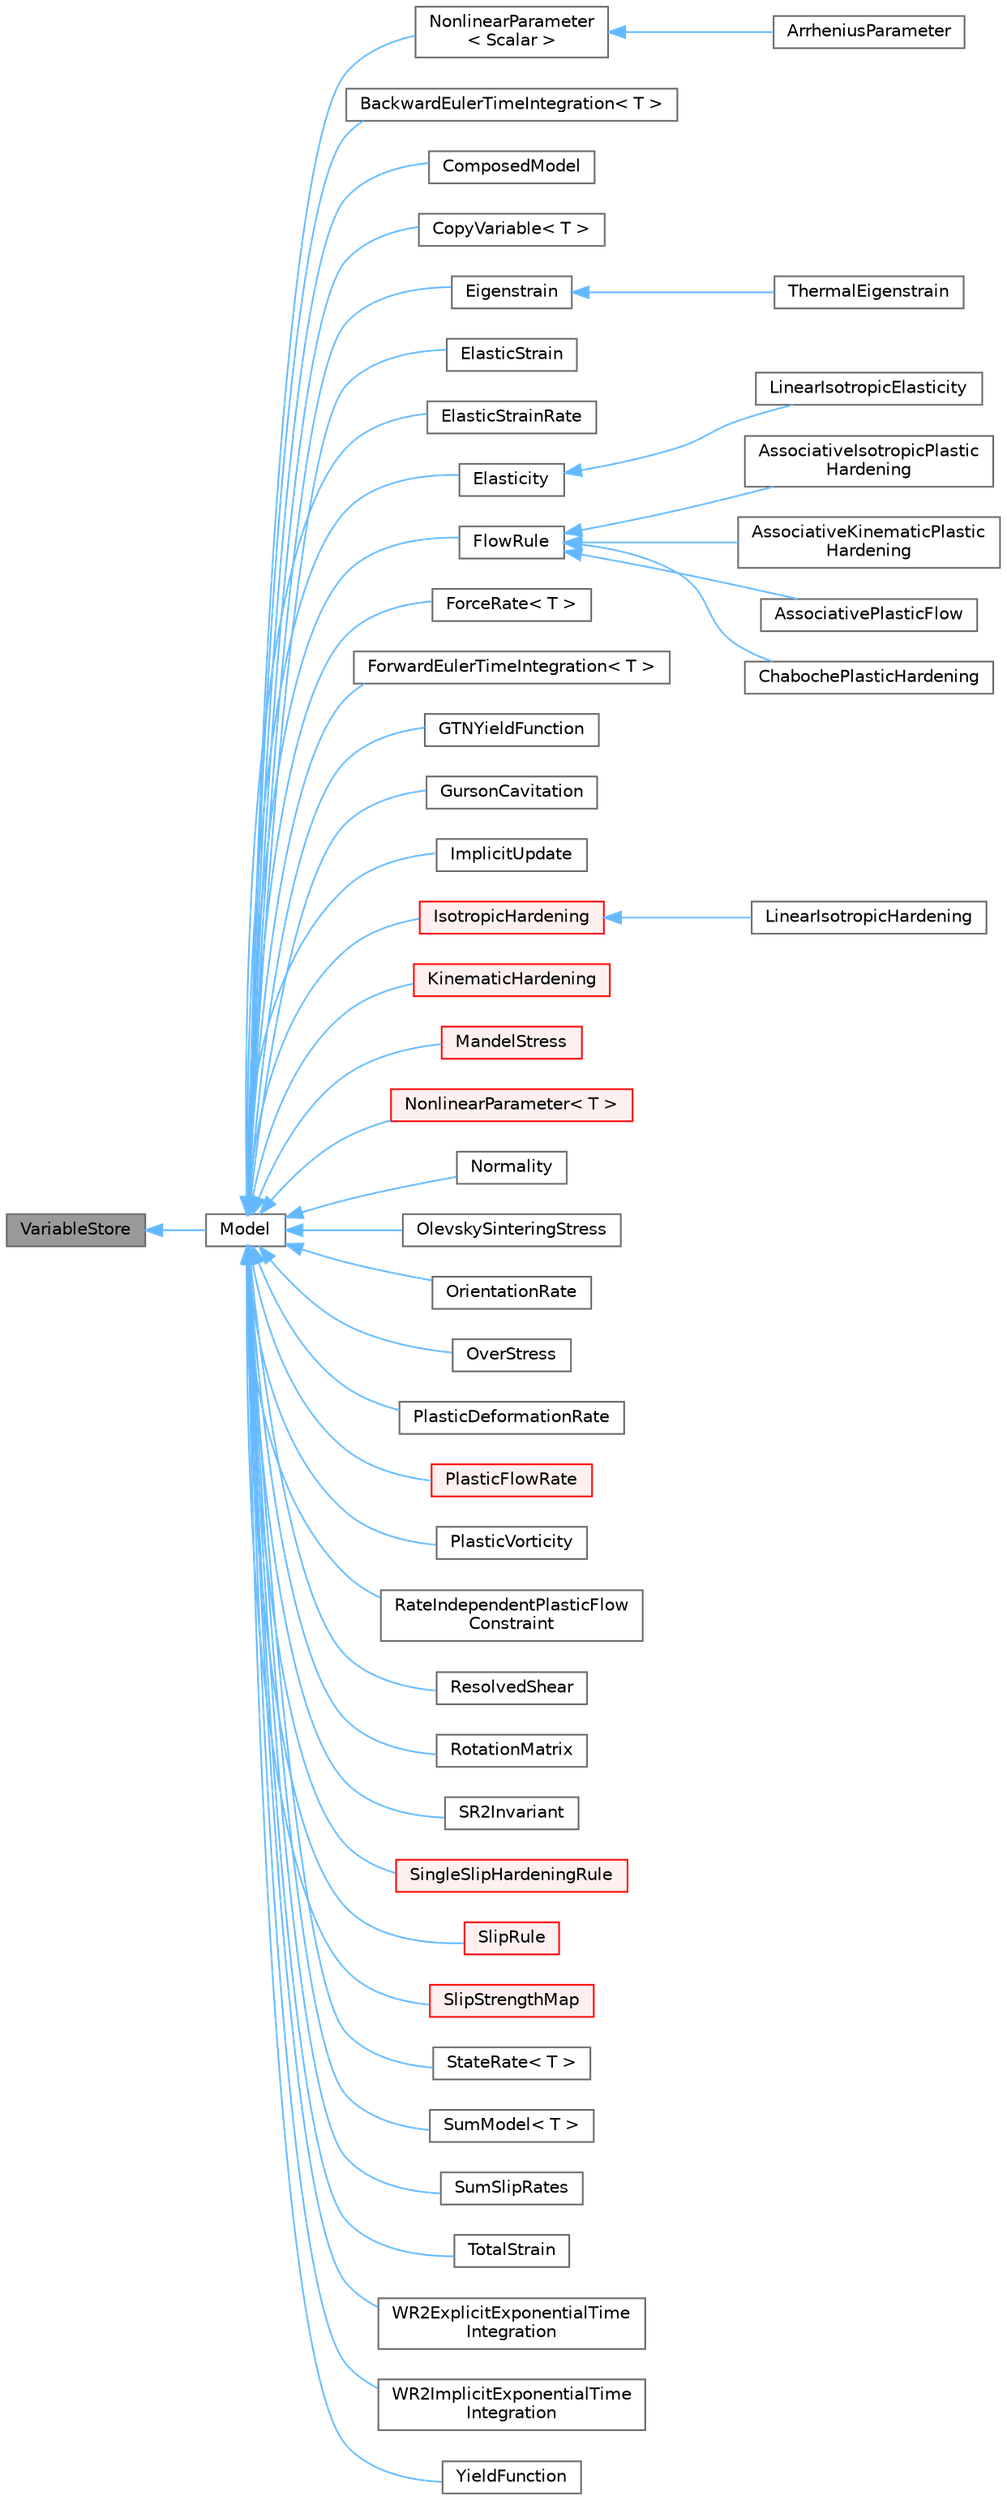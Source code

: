 digraph "VariableStore"
{
 // LATEX_PDF_SIZE
  bgcolor="transparent";
  edge [fontname=Helvetica,fontsize=10,labelfontname=Helvetica,labelfontsize=10];
  node [fontname=Helvetica,fontsize=10,shape=box,height=0.2,width=0.4];
  rankdir="LR";
  Node1 [id="Node000001",label="VariableStore",height=0.2,width=0.4,color="gray40", fillcolor="grey60", style="filled", fontcolor="black",tooltip=" "];
  Node1 -> Node2 [id="edge1_Node000001_Node000002",dir="back",color="steelblue1",style="solid",tooltip=" "];
  Node2 [id="Node000002",label="Model",height=0.2,width=0.4,color="gray40", fillcolor="white", style="filled",URL="$classneml2_1_1Model.html",tooltip="The base class for all constitutive models."];
  Node2 -> Node3 [id="edge2_Node000002_Node000003",dir="back",color="steelblue1",style="solid",tooltip=" "];
  Node3 [id="Node000003",label="NonlinearParameter\l\< Scalar \>",height=0.2,width=0.4,color="gray40", fillcolor="white", style="filled",URL="$classneml2_1_1NonlinearParameter.html",tooltip=" "];
  Node3 -> Node4 [id="edge3_Node000003_Node000004",dir="back",color="steelblue1",style="solid",tooltip=" "];
  Node4 [id="Node000004",label="ArrheniusParameter",height=0.2,width=0.4,color="gray40", fillcolor="white", style="filled",URL="$classneml2_1_1ArrheniusParameter.html",tooltip="A scalar-valued parameter following an Arrhenius type relation."];
  Node2 -> Node5 [id="edge4_Node000002_Node000005",dir="back",color="steelblue1",style="solid",tooltip=" "];
  Node5 [id="Node000005",label="BackwardEulerTimeIntegration\< T \>",height=0.2,width=0.4,color="gray40", fillcolor="white", style="filled",URL="$classneml2_1_1BackwardEulerTimeIntegration.html",tooltip=" "];
  Node2 -> Node6 [id="edge5_Node000002_Node000006",dir="back",color="steelblue1",style="solid",tooltip=" "];
  Node6 [id="Node000006",label="ComposedModel",height=0.2,width=0.4,color="gray40", fillcolor="white", style="filled",URL="$classneml2_1_1ComposedModel.html",tooltip=" "];
  Node2 -> Node7 [id="edge6_Node000002_Node000007",dir="back",color="steelblue1",style="solid",tooltip=" "];
  Node7 [id="Node000007",label="CopyVariable\< T \>",height=0.2,width=0.4,color="gray40", fillcolor="white", style="filled",URL="$classneml2_1_1CopyVariable.html",tooltip="Copy the value of a variable into another variable."];
  Node2 -> Node8 [id="edge7_Node000002_Node000008",dir="back",color="steelblue1",style="solid",tooltip=" "];
  Node8 [id="Node000008",label="Eigenstrain",height=0.2,width=0.4,color="gray40", fillcolor="white", style="filled",URL="$classneml2_1_1Eigenstrain.html",tooltip=" "];
  Node8 -> Node9 [id="edge8_Node000008_Node000009",dir="back",color="steelblue1",style="solid",tooltip=" "];
  Node9 [id="Node000009",label="ThermalEigenstrain",height=0.2,width=0.4,color="gray40", fillcolor="white", style="filled",URL="$classneml2_1_1ThermalEigenstrain.html",tooltip=" "];
  Node2 -> Node10 [id="edge9_Node000002_Node000010",dir="back",color="steelblue1",style="solid",tooltip=" "];
  Node10 [id="Node000010",label="ElasticStrain",height=0.2,width=0.4,color="gray40", fillcolor="white", style="filled",URL="$classneml2_1_1ElasticStrain.html",tooltip=" "];
  Node2 -> Node11 [id="edge10_Node000002_Node000011",dir="back",color="steelblue1",style="solid",tooltip=" "];
  Node11 [id="Node000011",label="ElasticStrainRate",height=0.2,width=0.4,color="gray40", fillcolor="white", style="filled",URL="$classneml2_1_1ElasticStrainRate.html",tooltip="Calculate the elastic strain rate from crystal model kinematics."];
  Node2 -> Node12 [id="edge11_Node000002_Node000012",dir="back",color="steelblue1",style="solid",tooltip=" "];
  Node12 [id="Node000012",label="Elasticity",height=0.2,width=0.4,color="gray40", fillcolor="white", style="filled",URL="$classneml2_1_1Elasticity.html",tooltip=" "];
  Node12 -> Node13 [id="edge12_Node000012_Node000013",dir="back",color="steelblue1",style="solid",tooltip=" "];
  Node13 [id="Node000013",label="LinearIsotropicElasticity",height=0.2,width=0.4,color="gray40", fillcolor="white", style="filled",URL="$classneml2_1_1LinearIsotropicElasticity.html",tooltip=" "];
  Node2 -> Node14 [id="edge13_Node000002_Node000014",dir="back",color="steelblue1",style="solid",tooltip=" "];
  Node14 [id="Node000014",label="FlowRule",height=0.2,width=0.4,color="gray40", fillcolor="white", style="filled",URL="$classneml2_1_1FlowRule.html",tooltip=" "];
  Node14 -> Node15 [id="edge14_Node000014_Node000015",dir="back",color="steelblue1",style="solid",tooltip=" "];
  Node15 [id="Node000015",label="AssociativeIsotropicPlastic\lHardening",height=0.2,width=0.4,color="gray40", fillcolor="white", style="filled",URL="$classneml2_1_1AssociativeIsotropicPlasticHardening.html",tooltip=" "];
  Node14 -> Node16 [id="edge15_Node000014_Node000016",dir="back",color="steelblue1",style="solid",tooltip=" "];
  Node16 [id="Node000016",label="AssociativeKinematicPlastic\lHardening",height=0.2,width=0.4,color="gray40", fillcolor="white", style="filled",URL="$classneml2_1_1AssociativeKinematicPlasticHardening.html",tooltip=" "];
  Node14 -> Node17 [id="edge16_Node000014_Node000017",dir="back",color="steelblue1",style="solid",tooltip=" "];
  Node17 [id="Node000017",label="AssociativePlasticFlow",height=0.2,width=0.4,color="gray40", fillcolor="white", style="filled",URL="$classneml2_1_1AssociativePlasticFlow.html",tooltip=" "];
  Node14 -> Node18 [id="edge17_Node000014_Node000018",dir="back",color="steelblue1",style="solid",tooltip=" "];
  Node18 [id="Node000018",label="ChabochePlasticHardening",height=0.2,width=0.4,color="gray40", fillcolor="white", style="filled",URL="$classneml2_1_1ChabochePlasticHardening.html",tooltip=" "];
  Node2 -> Node19 [id="edge18_Node000002_Node000019",dir="back",color="steelblue1",style="solid",tooltip=" "];
  Node19 [id="Node000019",label="ForceRate\< T \>",height=0.2,width=0.4,color="gray40", fillcolor="white", style="filled",URL="$classneml2_1_1ForceRate.html",tooltip=" "];
  Node2 -> Node20 [id="edge19_Node000002_Node000020",dir="back",color="steelblue1",style="solid",tooltip=" "];
  Node20 [id="Node000020",label="ForwardEulerTimeIntegration\< T \>",height=0.2,width=0.4,color="gray40", fillcolor="white", style="filled",URL="$classneml2_1_1ForwardEulerTimeIntegration.html",tooltip=" "];
  Node2 -> Node21 [id="edge20_Node000002_Node000021",dir="back",color="steelblue1",style="solid",tooltip=" "];
  Node21 [id="Node000021",label="GTNYieldFunction",height=0.2,width=0.4,color="gray40", fillcolor="white", style="filled",URL="$classneml2_1_1GTNYieldFunction.html",tooltip=" "];
  Node2 -> Node22 [id="edge21_Node000002_Node000022",dir="back",color="steelblue1",style="solid",tooltip=" "];
  Node22 [id="Node000022",label="GursonCavitation",height=0.2,width=0.4,color="gray40", fillcolor="white", style="filled",URL="$classneml2_1_1GursonCavitation.html",tooltip=" "];
  Node2 -> Node23 [id="edge22_Node000002_Node000023",dir="back",color="steelblue1",style="solid",tooltip=" "];
  Node23 [id="Node000023",label="ImplicitUpdate",height=0.2,width=0.4,color="gray40", fillcolor="white", style="filled",URL="$classneml2_1_1ImplicitUpdate.html",tooltip=" "];
  Node2 -> Node24 [id="edge23_Node000002_Node000024",dir="back",color="steelblue1",style="solid",tooltip=" "];
  Node24 [id="Node000024",label="IsotropicHardening",height=0.2,width=0.4,color="red", fillcolor="#FFF0F0", style="filled",URL="$classneml2_1_1IsotropicHardening.html",tooltip=" "];
  Node24 -> Node25 [id="edge24_Node000024_Node000025",dir="back",color="steelblue1",style="solid",tooltip=" "];
  Node25 [id="Node000025",label="LinearIsotropicHardening",height=0.2,width=0.4,color="gray40", fillcolor="white", style="filled",URL="$classneml2_1_1LinearIsotropicHardening.html",tooltip="Simple linear map between equivalent strain and hardening."];
  Node2 -> Node27 [id="edge25_Node000002_Node000027",dir="back",color="steelblue1",style="solid",tooltip=" "];
  Node27 [id="Node000027",label="KinematicHardening",height=0.2,width=0.4,color="red", fillcolor="#FFF0F0", style="filled",URL="$classneml2_1_1KinematicHardening.html",tooltip=" "];
  Node2 -> Node29 [id="edge26_Node000002_Node000029",dir="back",color="steelblue1",style="solid",tooltip=" "];
  Node29 [id="Node000029",label="MandelStress",height=0.2,width=0.4,color="red", fillcolor="#FFF0F0", style="filled",URL="$classneml2_1_1MandelStress.html",tooltip=" "];
  Node2 -> Node31 [id="edge27_Node000002_Node000031",dir="back",color="steelblue1",style="solid",tooltip=" "];
  Node31 [id="Node000031",label="NonlinearParameter\< T \>",height=0.2,width=0.4,color="red", fillcolor="#FFF0F0", style="filled",URL="$classneml2_1_1NonlinearParameter.html",tooltip="The base class for nonlinear parameters."];
  Node2 -> Node34 [id="edge28_Node000002_Node000034",dir="back",color="steelblue1",style="solid",tooltip=" "];
  Node34 [id="Node000034",label="Normality",height=0.2,width=0.4,color="gray40", fillcolor="white", style="filled",URL="$classneml2_1_1Normality.html",tooltip=" "];
  Node2 -> Node35 [id="edge29_Node000002_Node000035",dir="back",color="steelblue1",style="solid",tooltip=" "];
  Node35 [id="Node000035",label="OlevskySinteringStress",height=0.2,width=0.4,color="gray40", fillcolor="white", style="filled",URL="$classneml2_1_1OlevskySinteringStress.html",tooltip=" "];
  Node2 -> Node36 [id="edge30_Node000002_Node000036",dir="back",color="steelblue1",style="solid",tooltip=" "];
  Node36 [id="Node000036",label="OrientationRate",height=0.2,width=0.4,color="gray40", fillcolor="white", style="filled",URL="$classneml2_1_1OrientationRate.html",tooltip="Calculate the orientation rate from the crystal model kinetics."];
  Node2 -> Node37 [id="edge31_Node000002_Node000037",dir="back",color="steelblue1",style="solid",tooltip=" "];
  Node37 [id="Node000037",label="OverStress",height=0.2,width=0.4,color="gray40", fillcolor="white", style="filled",URL="$classneml2_1_1OverStress.html",tooltip=" "];
  Node2 -> Node38 [id="edge32_Node000002_Node000038",dir="back",color="steelblue1",style="solid",tooltip=" "];
  Node38 [id="Node000038",label="PlasticDeformationRate",height=0.2,width=0.4,color="gray40", fillcolor="white", style="filled",URL="$classneml2_1_1PlasticDeformationRate.html",tooltip="Plastic deformation rate with the default kinetics."];
  Node2 -> Node39 [id="edge33_Node000002_Node000039",dir="back",color="steelblue1",style="solid",tooltip=" "];
  Node39 [id="Node000039",label="PlasticFlowRate",height=0.2,width=0.4,color="red", fillcolor="#FFF0F0", style="filled",URL="$classneml2_1_1PlasticFlowRate.html",tooltip=" "];
  Node2 -> Node41 [id="edge34_Node000002_Node000041",dir="back",color="steelblue1",style="solid",tooltip=" "];
  Node41 [id="Node000041",label="PlasticVorticity",height=0.2,width=0.4,color="gray40", fillcolor="white", style="filled",URL="$classneml2_1_1PlasticVorticity.html",tooltip="Calculate the plastic vorticity with the default crystal kinetics."];
  Node2 -> Node42 [id="edge35_Node000002_Node000042",dir="back",color="steelblue1",style="solid",tooltip=" "];
  Node42 [id="Node000042",label="RateIndependentPlasticFlow\lConstraint",height=0.2,width=0.4,color="gray40", fillcolor="white", style="filled",URL="$classneml2_1_1RateIndependentPlasticFlowConstraint.html",tooltip=" "];
  Node2 -> Node43 [id="edge36_Node000002_Node000043",dir="back",color="steelblue1",style="solid",tooltip=" "];
  Node43 [id="Node000043",label="ResolvedShear",height=0.2,width=0.4,color="gray40", fillcolor="white", style="filled",URL="$classneml2_1_1ResolvedShear.html",tooltip="Calculate the resolved shears."];
  Node2 -> Node44 [id="edge37_Node000002_Node000044",dir="back",color="steelblue1",style="solid",tooltip=" "];
  Node44 [id="Node000044",label="RotationMatrix",height=0.2,width=0.4,color="gray40", fillcolor="white", style="filled",URL="$classneml2_1_1RotationMatrix.html",tooltip="Convert a Rodrigues vector (Rot) to a second order tensor (R2)."];
  Node2 -> Node45 [id="edge38_Node000002_Node000045",dir="back",color="steelblue1",style="solid",tooltip=" "];
  Node45 [id="Node000045",label="SR2Invariant",height=0.2,width=0.4,color="gray40", fillcolor="white", style="filled",URL="$classneml2_1_1SR2Invariant.html",tooltip=" "];
  Node2 -> Node46 [id="edge39_Node000002_Node000046",dir="back",color="steelblue1",style="solid",tooltip=" "];
  Node46 [id="Node000046",label="SingleSlipHardeningRule",height=0.2,width=0.4,color="red", fillcolor="#FFF0F0", style="filled",URL="$classneml2_1_1SingleSlipHardeningRule.html",tooltip="Any slip rule where all systems share the same strength."];
  Node2 -> Node49 [id="edge40_Node000002_Node000049",dir="back",color="steelblue1",style="solid",tooltip=" "];
  Node49 [id="Node000049",label="SlipRule",height=0.2,width=0.4,color="red", fillcolor="#FFF0F0", style="filled",URL="$classneml2_1_1SlipRule.html",tooltip="Parent class of slip rules, mapping from resolved shear and internal state to slip rates."];
  Node2 -> Node51 [id="edge41_Node000002_Node000051",dir="back",color="steelblue1",style="solid",tooltip=" "];
  Node51 [id="Node000051",label="SlipStrengthMap",height=0.2,width=0.4,color="red", fillcolor="#FFF0F0", style="filled",URL="$classneml2_1_1SlipStrengthMap.html",tooltip="Parent class of maps between internal variables and the slip system strengths."];
  Node2 -> Node53 [id="edge42_Node000002_Node000053",dir="back",color="steelblue1",style="solid",tooltip=" "];
  Node53 [id="Node000053",label="StateRate\< T \>",height=0.2,width=0.4,color="gray40", fillcolor="white", style="filled",URL="$classneml2_1_1StateRate.html",tooltip=" "];
  Node2 -> Node54 [id="edge43_Node000002_Node000054",dir="back",color="steelblue1",style="solid",tooltip=" "];
  Node54 [id="Node000054",label="SumModel\< T \>",height=0.2,width=0.4,color="gray40", fillcolor="white", style="filled",URL="$classneml2_1_1SumModel.html",tooltip=" "];
  Node2 -> Node55 [id="edge44_Node000002_Node000055",dir="back",color="steelblue1",style="solid",tooltip=" "];
  Node55 [id="Node000055",label="SumSlipRates",height=0.2,width=0.4,color="gray40", fillcolor="white", style="filled",URL="$classneml2_1_1SumSlipRates.html",tooltip="A helper model to calculate the sum of the absolute value of the slip rates."];
  Node2 -> Node56 [id="edge45_Node000002_Node000056",dir="back",color="steelblue1",style="solid",tooltip=" "];
  Node56 [id="Node000056",label="TotalStrain",height=0.2,width=0.4,color="gray40", fillcolor="white", style="filled",URL="$classneml2_1_1TotalStrain.html",tooltip=" "];
  Node2 -> Node57 [id="edge46_Node000002_Node000057",dir="back",color="steelblue1",style="solid",tooltip=" "];
  Node57 [id="Node000057",label="WR2ExplicitExponentialTime\lIntegration",height=0.2,width=0.4,color="gray40", fillcolor="white", style="filled",URL="$classneml2_1_1WR2ExplicitExponentialTimeIntegration.html",tooltip="Explicit exponential time integration for rotations."];
  Node2 -> Node58 [id="edge47_Node000002_Node000058",dir="back",color="steelblue1",style="solid",tooltip=" "];
  Node58 [id="Node000058",label="WR2ImplicitExponentialTime\lIntegration",height=0.2,width=0.4,color="gray40", fillcolor="white", style="filled",URL="$classneml2_1_1WR2ImplicitExponentialTimeIntegration.html",tooltip="Implicit exponential time integration for rotations."];
  Node2 -> Node59 [id="edge48_Node000002_Node000059",dir="back",color="steelblue1",style="solid",tooltip=" "];
  Node59 [id="Node000059",label="YieldFunction",height=0.2,width=0.4,color="gray40", fillcolor="white", style="filled",URL="$classneml2_1_1YieldFunction.html",tooltip=" "];
}
